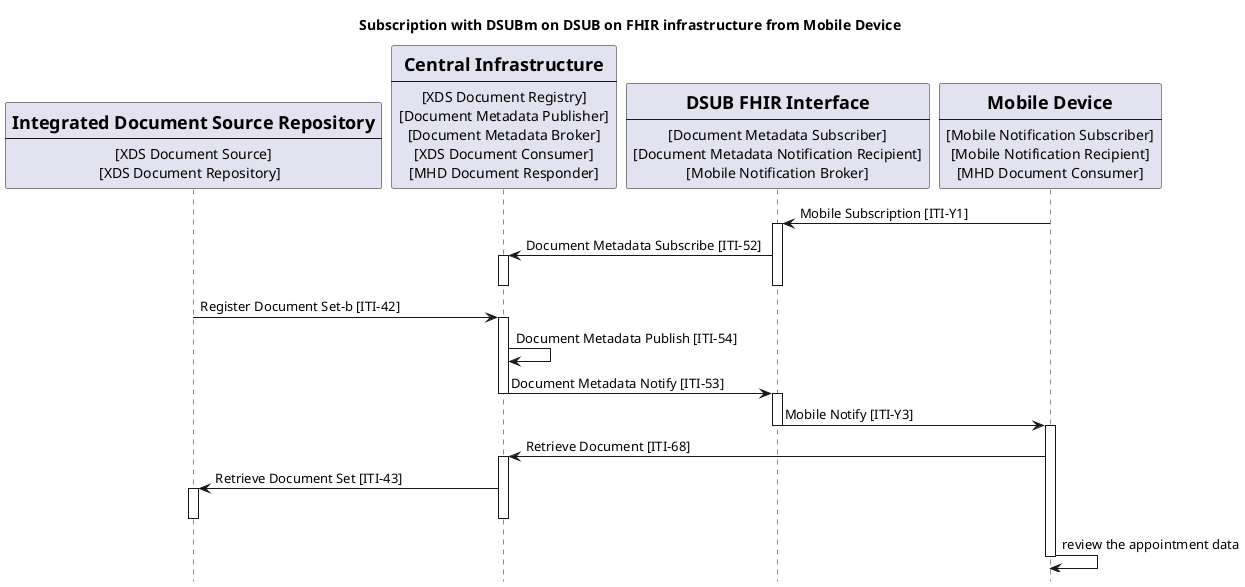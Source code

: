 @startuml
skinparam svgDimensionStyle false
hide footbox
title "Subscription with DSUBm on DSUB on FHIR infrastructure from Mobile Device" 
participant Repository [
    =Integrated Document Source Repository
    ----
    [XDS Document Source]
    [XDS Document Repository]  
] 

participant Central [
    =Central Infrastructure
    ----
    [XDS Document Registry]
    [Document Metadata Publisher]
    [Document Metadata Broker]
    [XDS Document Consumer]
    [MHD Document Responder]
] 

participant DSUBonFHIR [
    =DSUB FHIR Interface
    ----
    [Document Metadata Subscriber]
    [Document Metadata Notification Recipient]
    [Mobile Notification Broker]
    ] 

participant MobDevice [
    =Mobile Device
    ----
    [Mobile Notification Subscriber]
    [Mobile Notification Recipient]
    [MHD Document Consumer]
] 

MobDevice -> DSUBonFHIR: Mobile Subscription [ITI-Y1]
activate DSUBonFHIR
DSUBonFHIR -> Central: Document Metadata Subscribe [ITI-52]
activate Central
deactivate Central
deactivate DSUBonFHIR

Repository -> Central: Register Document Set-b [ITI-42]
activate Central
Central -> Central:  Document Metadata Publish [ITI-54]
Central -> DSUBonFHIR: Document Metadata Notify [ITI-53]
deactivate Central

activate DSUBonFHIR
DSUBonFHIR -> MobDevice: Mobile Notify [ITI-Y3]
deactivate DSUBonFHIR
activate MobDevice
MobDevice -> Central: Retrieve Document [ITI-68]
activate Central
Central -> Repository: Retrieve Document Set [ITI-43]
activate Repository
deactivate Repository
deactivate Central
MobDevice -> MobDevice: review the appointment data
deactivate MobDevice


@enduml
